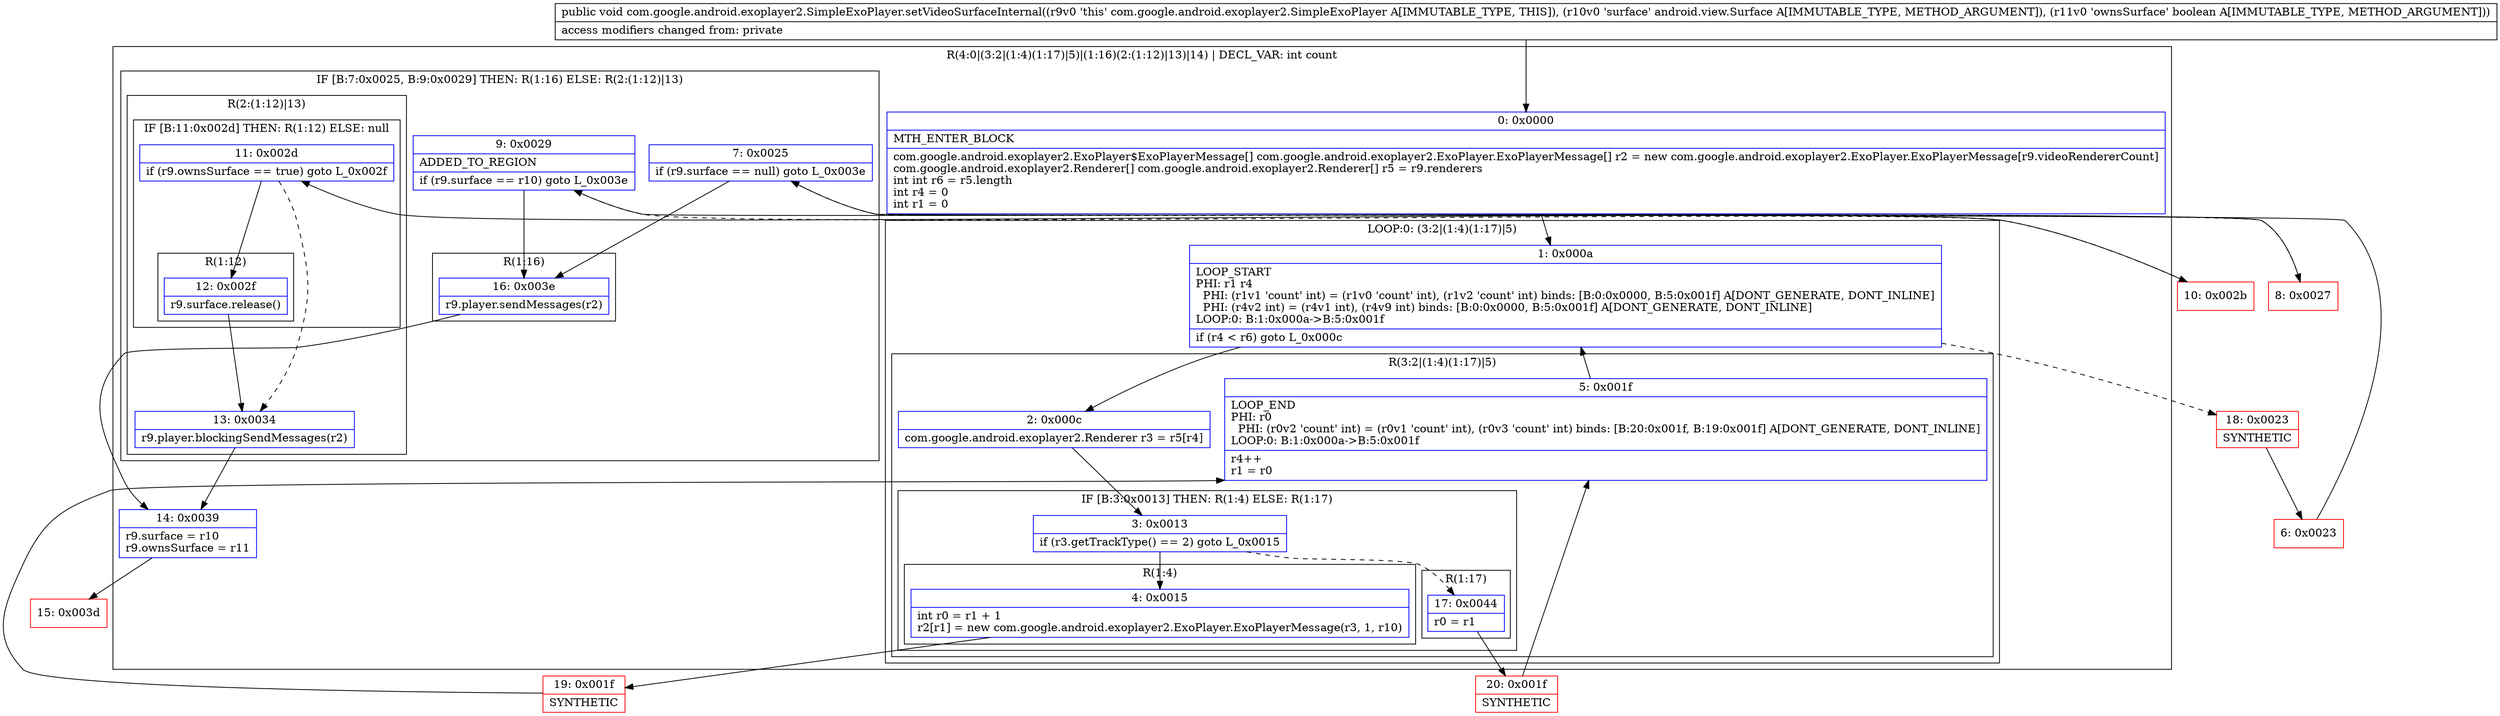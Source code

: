 digraph "CFG forcom.google.android.exoplayer2.SimpleExoPlayer.setVideoSurfaceInternal(Landroid\/view\/Surface;Z)V" {
subgraph cluster_Region_1498457624 {
label = "R(4:0|(3:2|(1:4)(1:17)|5)|(1:16)(2:(1:12)|13)|14) | DECL_VAR: int count\l";
node [shape=record,color=blue];
Node_0 [shape=record,label="{0\:\ 0x0000|MTH_ENTER_BLOCK\l|com.google.android.exoplayer2.ExoPlayer$ExoPlayerMessage[] com.google.android.exoplayer2.ExoPlayer.ExoPlayerMessage[] r2 = new com.google.android.exoplayer2.ExoPlayer.ExoPlayerMessage[r9.videoRendererCount]\lcom.google.android.exoplayer2.Renderer[] com.google.android.exoplayer2.Renderer[] r5 = r9.renderers\lint int r6 = r5.length\lint r4 = 0\lint r1 = 0\l}"];
subgraph cluster_LoopRegion_366558864 {
label = "LOOP:0: (3:2|(1:4)(1:17)|5)";
node [shape=record,color=blue];
Node_1 [shape=record,label="{1\:\ 0x000a|LOOP_START\lPHI: r1 r4 \l  PHI: (r1v1 'count' int) = (r1v0 'count' int), (r1v2 'count' int) binds: [B:0:0x0000, B:5:0x001f] A[DONT_GENERATE, DONT_INLINE]\l  PHI: (r4v2 int) = (r4v1 int), (r4v9 int) binds: [B:0:0x0000, B:5:0x001f] A[DONT_GENERATE, DONT_INLINE]\lLOOP:0: B:1:0x000a\-\>B:5:0x001f\l|if (r4 \< r6) goto L_0x000c\l}"];
subgraph cluster_Region_1382164883 {
label = "R(3:2|(1:4)(1:17)|5)";
node [shape=record,color=blue];
Node_2 [shape=record,label="{2\:\ 0x000c|com.google.android.exoplayer2.Renderer r3 = r5[r4]\l}"];
subgraph cluster_IfRegion_753007985 {
label = "IF [B:3:0x0013] THEN: R(1:4) ELSE: R(1:17)";
node [shape=record,color=blue];
Node_3 [shape=record,label="{3\:\ 0x0013|if (r3.getTrackType() == 2) goto L_0x0015\l}"];
subgraph cluster_Region_1265734062 {
label = "R(1:4)";
node [shape=record,color=blue];
Node_4 [shape=record,label="{4\:\ 0x0015|int r0 = r1 + 1\lr2[r1] = new com.google.android.exoplayer2.ExoPlayer.ExoPlayerMessage(r3, 1, r10)\l}"];
}
subgraph cluster_Region_1395770927 {
label = "R(1:17)";
node [shape=record,color=blue];
Node_17 [shape=record,label="{17\:\ 0x0044|r0 = r1\l}"];
}
}
Node_5 [shape=record,label="{5\:\ 0x001f|LOOP_END\lPHI: r0 \l  PHI: (r0v2 'count' int) = (r0v1 'count' int), (r0v3 'count' int) binds: [B:20:0x001f, B:19:0x001f] A[DONT_GENERATE, DONT_INLINE]\lLOOP:0: B:1:0x000a\-\>B:5:0x001f\l|r4++\lr1 = r0\l}"];
}
}
subgraph cluster_IfRegion_1581385082 {
label = "IF [B:7:0x0025, B:9:0x0029] THEN: R(1:16) ELSE: R(2:(1:12)|13)";
node [shape=record,color=blue];
Node_7 [shape=record,label="{7\:\ 0x0025|if (r9.surface == null) goto L_0x003e\l}"];
Node_9 [shape=record,label="{9\:\ 0x0029|ADDED_TO_REGION\l|if (r9.surface == r10) goto L_0x003e\l}"];
subgraph cluster_Region_537711696 {
label = "R(1:16)";
node [shape=record,color=blue];
Node_16 [shape=record,label="{16\:\ 0x003e|r9.player.sendMessages(r2)\l}"];
}
subgraph cluster_Region_241053222 {
label = "R(2:(1:12)|13)";
node [shape=record,color=blue];
subgraph cluster_IfRegion_367850751 {
label = "IF [B:11:0x002d] THEN: R(1:12) ELSE: null";
node [shape=record,color=blue];
Node_11 [shape=record,label="{11\:\ 0x002d|if (r9.ownsSurface == true) goto L_0x002f\l}"];
subgraph cluster_Region_1941699507 {
label = "R(1:12)";
node [shape=record,color=blue];
Node_12 [shape=record,label="{12\:\ 0x002f|r9.surface.release()\l}"];
}
}
Node_13 [shape=record,label="{13\:\ 0x0034|r9.player.blockingSendMessages(r2)\l}"];
}
}
Node_14 [shape=record,label="{14\:\ 0x0039|r9.surface = r10\lr9.ownsSurface = r11\l}"];
}
Node_6 [shape=record,color=red,label="{6\:\ 0x0023}"];
Node_8 [shape=record,color=red,label="{8\:\ 0x0027}"];
Node_10 [shape=record,color=red,label="{10\:\ 0x002b}"];
Node_15 [shape=record,color=red,label="{15\:\ 0x003d}"];
Node_18 [shape=record,color=red,label="{18\:\ 0x0023|SYNTHETIC\l}"];
Node_19 [shape=record,color=red,label="{19\:\ 0x001f|SYNTHETIC\l}"];
Node_20 [shape=record,color=red,label="{20\:\ 0x001f|SYNTHETIC\l}"];
MethodNode[shape=record,label="{public void com.google.android.exoplayer2.SimpleExoPlayer.setVideoSurfaceInternal((r9v0 'this' com.google.android.exoplayer2.SimpleExoPlayer A[IMMUTABLE_TYPE, THIS]), (r10v0 'surface' android.view.Surface A[IMMUTABLE_TYPE, METHOD_ARGUMENT]), (r11v0 'ownsSurface' boolean A[IMMUTABLE_TYPE, METHOD_ARGUMENT]))  | access modifiers changed from: private\l}"];
MethodNode -> Node_0;
Node_0 -> Node_1;
Node_1 -> Node_2;
Node_1 -> Node_18[style=dashed];
Node_2 -> Node_3;
Node_3 -> Node_4;
Node_3 -> Node_17[style=dashed];
Node_4 -> Node_19;
Node_17 -> Node_20;
Node_5 -> Node_1;
Node_7 -> Node_8[style=dashed];
Node_7 -> Node_16;
Node_9 -> Node_10[style=dashed];
Node_9 -> Node_16;
Node_16 -> Node_14;
Node_11 -> Node_12;
Node_11 -> Node_13[style=dashed];
Node_12 -> Node_13;
Node_13 -> Node_14;
Node_14 -> Node_15;
Node_6 -> Node_7;
Node_8 -> Node_9;
Node_10 -> Node_11;
Node_18 -> Node_6;
Node_19 -> Node_5;
Node_20 -> Node_5;
}

